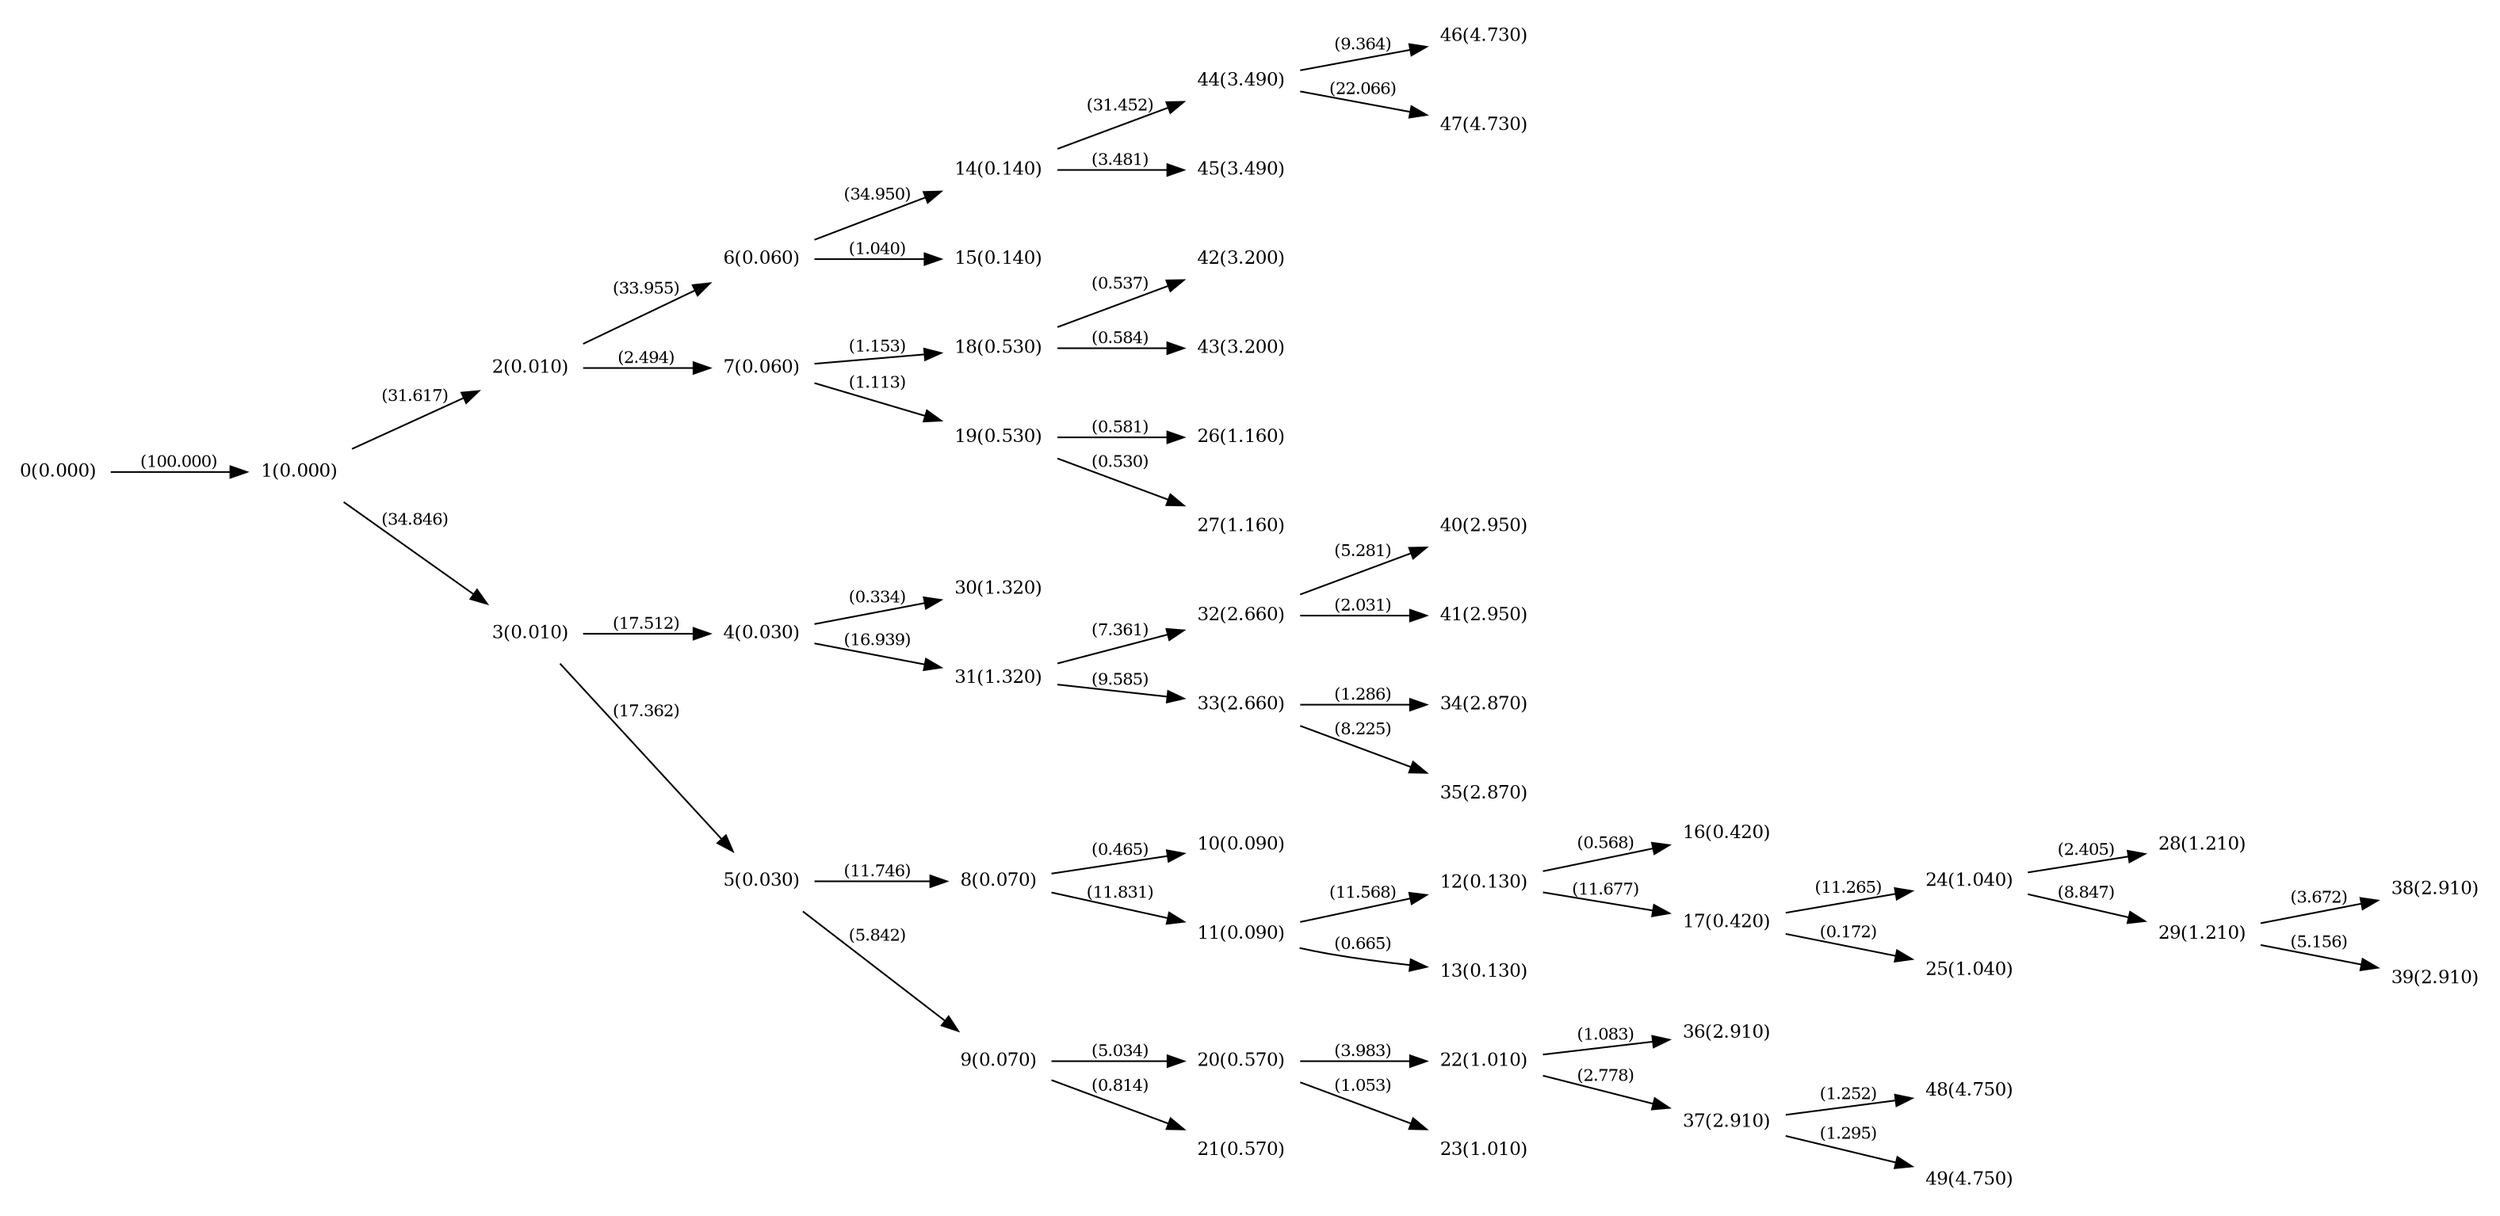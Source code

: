 digraph "graph" {

rankdir="LR";
node [shape=plaintext, fontsize=11];
edge [fontsize=10];

0 [label="0(0.000)"];
1 [label="1(0.000)"];
2 [label="2(0.010)"];
3 [label="3(0.010)"];
4 [label="4(0.030)"];
5 [label="5(0.030)"];
6 [label="6(0.060)"];
7 [label="7(0.060)"];
8 [label="8(0.070)"];
9 [label="9(0.070)"];
10 [label="10(0.090)"];
11 [label="11(0.090)"];
12 [label="12(0.130)"];
13 [label="13(0.130)"];
14 [label="14(0.140)"];
15 [label="15(0.140)"];
16 [label="16(0.420)"];
17 [label="17(0.420)"];
18 [label="18(0.530)"];
19 [label="19(0.530)"];
20 [label="20(0.570)"];
21 [label="21(0.570)"];
22 [label="22(1.010)"];
23 [label="23(1.010)"];
24 [label="24(1.040)"];
25 [label="25(1.040)"];
26 [label="26(1.160)"];
27 [label="27(1.160)"];
28 [label="28(1.210)"];
29 [label="29(1.210)"];
30 [label="30(1.320)"];
31 [label="31(1.320)"];
32 [label="32(2.660)"];
33 [label="33(2.660)"];
34 [label="34(2.870)"];
35 [label="35(2.870)"];
36 [label="36(2.910)"];
37 [label="37(2.910)"];
38 [label="38(2.910)"];
39 [label="39(2.910)"];
40 [label="40(2.950)"];
41 [label="41(2.950)"];
42 [label="42(3.200)"];
43 [label="43(3.200)"];
44 [label="44(3.490)"];
45 [label="45(3.490)"];
46 [label="46(4.730)"];
47 [label="47(4.730)"];
48 [label="48(4.750)"];
49 [label="49(4.750)"];

0->1 [label="(100.000)"];
1->2 [label="(31.617)"];
1->3 [label="(34.846)"];
3->4 [label="(17.512)"];
3->5 [label="(17.362)"];
2->6 [label="(33.955)"];
2->7 [label="(2.494)"];
5->8 [label="(11.746)"];
5->9 [label="(5.842)"];
8->10 [label="(0.465)"];
8->11 [label="(11.831)"];
11->12 [label="(11.568)"];
11->13 [label="(0.665)"];
6->14 [label="(34.950)"];
6->15 [label="(1.040)"];
12->16 [label="(0.568)"];
12->17 [label="(11.677)"];
7->18 [label="(1.153)"];
7->19 [label="(1.113)"];
9->20 [label="(5.034)"];
9->21 [label="(0.814)"];
20->22 [label="(3.983)"];
20->23 [label="(1.053)"];
17->24 [label="(11.265)"];
17->25 [label="(0.172)"];
19->26 [label="(0.581)"];
19->27 [label="(0.530)"];
24->28 [label="(2.405)"];
24->29 [label="(8.847)"];
4->30 [label="(0.334)"];
4->31 [label="(16.939)"];
31->32 [label="(7.361)"];
31->33 [label="(9.585)"];
33->34 [label="(1.286)"];
33->35 [label="(8.225)"];
22->36 [label="(1.083)"];
22->37 [label="(2.778)"];
29->38 [label="(3.672)"];
29->39 [label="(5.156)"];
32->40 [label="(5.281)"];
32->41 [label="(2.031)"];
18->42 [label="(0.537)"];
18->43 [label="(0.584)"];
14->44 [label="(31.452)"];
14->45 [label="(3.481)"];
44->46 [label="(9.364)"];
44->47 [label="(22.066)"];
37->48 [label="(1.252)"];
37->49 [label="(1.295)"];

}
